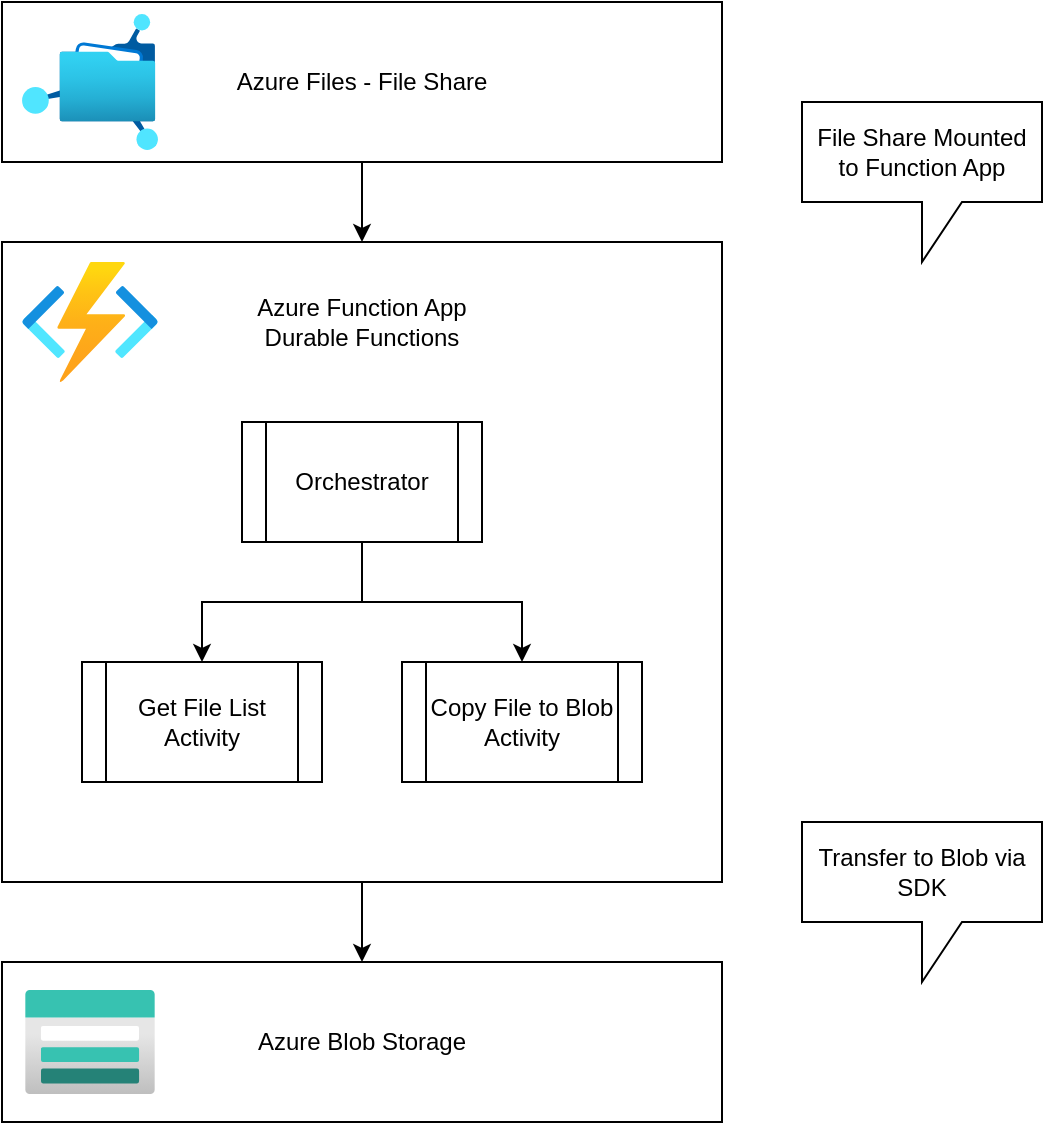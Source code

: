 <mxfile version="21.6.8" type="device" pages="2">
  <diagram name="Page-1" id="AWbJpqomYKnPOYjzQixg">
    <mxGraphModel dx="1134" dy="837" grid="1" gridSize="10" guides="1" tooltips="1" connect="1" arrows="1" fold="1" page="1" pageScale="1" pageWidth="1100" pageHeight="850" background="#ffffff" math="0" shadow="0">
      <root>
        <mxCell id="0" />
        <mxCell id="1" parent="0" />
        <mxCell id="6RpEI1J2uo9TlpoT2ufe-17" style="edgeStyle=orthogonalEdgeStyle;rounded=0;orthogonalLoop=1;jettySize=auto;html=1;" edge="1" parent="1" source="6RpEI1J2uo9TlpoT2ufe-16" target="6RpEI1J2uo9TlpoT2ufe-15">
          <mxGeometry relative="1" as="geometry" />
        </mxCell>
        <mxCell id="6RpEI1J2uo9TlpoT2ufe-16" value="Azure Files - File Share" style="rounded=0;whiteSpace=wrap;html=1;verticalAlign=middle;" vertex="1" parent="1">
          <mxGeometry x="320" y="200" width="360" height="80" as="geometry" />
        </mxCell>
        <mxCell id="6RpEI1J2uo9TlpoT2ufe-14" value="Azure Blob Storage" style="rounded=0;whiteSpace=wrap;html=1;verticalAlign=middle;" vertex="1" parent="1">
          <mxGeometry x="320" y="680" width="360" height="80" as="geometry" />
        </mxCell>
        <mxCell id="6RpEI1J2uo9TlpoT2ufe-18" style="edgeStyle=orthogonalEdgeStyle;rounded=0;orthogonalLoop=1;jettySize=auto;html=1;entryX=0.5;entryY=0;entryDx=0;entryDy=0;" edge="1" parent="1" source="6RpEI1J2uo9TlpoT2ufe-12" target="6RpEI1J2uo9TlpoT2ufe-14">
          <mxGeometry relative="1" as="geometry" />
        </mxCell>
        <mxCell id="6RpEI1J2uo9TlpoT2ufe-12" value="" style="rounded=0;whiteSpace=wrap;html=1;verticalAlign=top;" vertex="1" parent="1">
          <mxGeometry x="320" y="320" width="360" height="320" as="geometry" />
        </mxCell>
        <mxCell id="6RpEI1J2uo9TlpoT2ufe-1" value="" style="image;aspect=fixed;html=1;points=[];align=center;fontSize=12;image=img/lib/azure2/storage/Azure_Fileshare.svg;" vertex="1" parent="1">
          <mxGeometry x="330" y="206" width="68" height="68" as="geometry" />
        </mxCell>
        <mxCell id="6RpEI1J2uo9TlpoT2ufe-5" value="" style="image;aspect=fixed;html=1;points=[];align=center;fontSize=12;image=img/lib/azure2/compute/Function_Apps.svg;" vertex="1" parent="1">
          <mxGeometry x="330" y="330" width="68" height="60" as="geometry" />
        </mxCell>
        <mxCell id="6RpEI1J2uo9TlpoT2ufe-10" style="edgeStyle=orthogonalEdgeStyle;rounded=0;orthogonalLoop=1;jettySize=auto;html=1;entryX=0.5;entryY=0;entryDx=0;entryDy=0;" edge="1" parent="1" source="6RpEI1J2uo9TlpoT2ufe-7" target="6RpEI1J2uo9TlpoT2ufe-9">
          <mxGeometry relative="1" as="geometry" />
        </mxCell>
        <mxCell id="6RpEI1J2uo9TlpoT2ufe-11" style="edgeStyle=orthogonalEdgeStyle;rounded=0;orthogonalLoop=1;jettySize=auto;html=1;entryX=0.5;entryY=0;entryDx=0;entryDy=0;" edge="1" parent="1" source="6RpEI1J2uo9TlpoT2ufe-7" target="6RpEI1J2uo9TlpoT2ufe-8">
          <mxGeometry relative="1" as="geometry" />
        </mxCell>
        <mxCell id="6RpEI1J2uo9TlpoT2ufe-7" value="Orchestrator" style="shape=process;whiteSpace=wrap;html=1;backgroundOutline=1;" vertex="1" parent="1">
          <mxGeometry x="440" y="410" width="120" height="60" as="geometry" />
        </mxCell>
        <mxCell id="6RpEI1J2uo9TlpoT2ufe-8" value="Copy File to Blob Activity" style="shape=process;whiteSpace=wrap;html=1;backgroundOutline=1;" vertex="1" parent="1">
          <mxGeometry x="520" y="530" width="120" height="60" as="geometry" />
        </mxCell>
        <mxCell id="6RpEI1J2uo9TlpoT2ufe-9" value="Get File List Activity" style="shape=process;whiteSpace=wrap;html=1;backgroundOutline=1;" vertex="1" parent="1">
          <mxGeometry x="360" y="530" width="120" height="60" as="geometry" />
        </mxCell>
        <mxCell id="6RpEI1J2uo9TlpoT2ufe-13" value="" style="image;aspect=fixed;html=1;points=[];align=center;fontSize=12;image=img/lib/azure2/storage/Storage_Accounts.svg;" vertex="1" parent="1">
          <mxGeometry x="331.5" y="694" width="65" height="52" as="geometry" />
        </mxCell>
        <mxCell id="6RpEI1J2uo9TlpoT2ufe-15" value="Azure Function App&lt;br&gt;Durable Functions" style="rounded=0;whiteSpace=wrap;html=1;verticalAlign=middle;fillColor=none;strokeColor=none;" vertex="1" parent="1">
          <mxGeometry x="440" y="320" width="120" height="80" as="geometry" />
        </mxCell>
        <mxCell id="6RpEI1J2uo9TlpoT2ufe-20" value="File Share Mounted to Function App" style="shape=callout;whiteSpace=wrap;html=1;perimeter=calloutPerimeter;" vertex="1" parent="1">
          <mxGeometry x="720" y="250" width="120" height="80" as="geometry" />
        </mxCell>
        <mxCell id="6RpEI1J2uo9TlpoT2ufe-21" value="Transfer to Blob via SDK" style="shape=callout;whiteSpace=wrap;html=1;perimeter=calloutPerimeter;" vertex="1" parent="1">
          <mxGeometry x="720" y="610" width="120" height="80" as="geometry" />
        </mxCell>
      </root>
    </mxGraphModel>
  </diagram>
  <diagram id="E0Zufc204nMy5J9lNzUh" name="Page-2">
    <mxGraphModel dx="1134" dy="837" grid="1" gridSize="10" guides="1" tooltips="1" connect="1" arrows="1" fold="1" page="1" pageScale="1" pageWidth="1100" pageHeight="850" background="#ffffff" math="0" shadow="0">
      <root>
        <mxCell id="0" />
        <mxCell id="1" parent="0" />
        <mxCell id="Wq1fBwuWc6dFSo13xCvQ-10" value="" style="rounded=1;whiteSpace=wrap;html=1;fillColor=none;" vertex="1" parent="1">
          <mxGeometry x="728.5" y="80" width="200" height="360" as="geometry" />
        </mxCell>
        <mxCell id="Wq1fBwuWc6dFSo13xCvQ-8" value="" style="rounded=1;whiteSpace=wrap;html=1;fillColor=none;" vertex="1" parent="1">
          <mxGeometry x="448.5" y="80" width="200" height="360" as="geometry" />
        </mxCell>
        <mxCell id="Wq1fBwuWc6dFSo13xCvQ-1" value="store4020" style="image;aspect=fixed;html=1;points=[];align=center;fontSize=12;image=img/lib/azure2/storage/Storage_Accounts.svg;" vertex="1" parent="1">
          <mxGeometry x="238.5" y="332" width="65" height="52" as="geometry" />
        </mxCell>
        <mxCell id="Wq1fBwuWc6dFSo13xCvQ-2" value="ins4020" style="image;aspect=fixed;html=1;points=[];align=center;fontSize=12;image=img/lib/azure2/devops/Application_Insights.svg;" vertex="1" parent="1">
          <mxGeometry x="806.5" y="117" width="44" height="63" as="geometry" />
        </mxCell>
        <mxCell id="Wq1fBwuWc6dFSo13xCvQ-3" value="log4020" style="image;aspect=fixed;html=1;points=[];align=center;fontSize=12;image=img/lib/azure2/analytics/Log_Analytics_Workspaces.svg;" vertex="1" parent="1">
          <mxGeometry x="796.5" y="326" width="64" height="64" as="geometry" />
        </mxCell>
        <mxCell id="Wq1fBwuWc6dFSo13xCvQ-4" value="ASP-20230912RG01-858e" style="image;aspect=fixed;html=1;points=[];align=center;fontSize=12;image=img/lib/azure2/app_services/App_Service_Plans.svg;" vertex="1" parent="1">
          <mxGeometry x="517.5" y="320" width="64" height="64" as="geometry" />
        </mxCell>
        <mxCell id="Wq1fBwuWc6dFSo13xCvQ-5" value="func4020" style="image;aspect=fixed;html=1;points=[];align=center;fontSize=12;image=img/lib/azure2/compute/Function_Apps.svg;" vertex="1" parent="1">
          <mxGeometry x="513.5" y="120" width="68" height="60" as="geometry" />
        </mxCell>
        <mxCell id="Wq1fBwuWc6dFSo13xCvQ-6" value="share01" style="image;aspect=fixed;html=1;points=[];align=center;fontSize=12;image=img/lib/azure2/storage/Azure_Fileshare.svg;" vertex="1" parent="1">
          <mxGeometry x="234" y="120" width="68" height="68" as="geometry" />
        </mxCell>
        <mxCell id="Wq1fBwuWc6dFSo13xCvQ-7" value="container01" style="verticalLabelPosition=bottom;html=1;verticalAlign=top;align=center;strokeColor=none;fillColor=#00BEF2;shape=mxgraph.azure.storage_blob;" vertex="1" parent="1">
          <mxGeometry x="246" y="237.5" width="50" height="45" as="geometry" />
        </mxCell>
        <mxCell id="Wq1fBwuWc6dFSo13xCvQ-9" value="" style="rounded=1;whiteSpace=wrap;html=1;fillColor=none;" vertex="1" parent="1">
          <mxGeometry x="171" y="80" width="200" height="360" as="geometry" />
        </mxCell>
        <mxCell id="Wq1fBwuWc6dFSo13xCvQ-11" value="Actor" style="shape=umlActor;verticalLabelPosition=bottom;verticalAlign=top;html=1;outlineConnect=0;" vertex="1" parent="1">
          <mxGeometry x="40" y="124" width="30" height="60" as="geometry" />
        </mxCell>
        <mxCell id="Wq1fBwuWc6dFSo13xCvQ-12" value="A" style="endArrow=classic;html=1;rounded=0;entryX=0.195;entryY=0.194;entryDx=0;entryDy=0;entryPerimeter=0;" edge="1" parent="1" target="Wq1fBwuWc6dFSo13xCvQ-9">
          <mxGeometry width="50" height="50" relative="1" as="geometry">
            <mxPoint x="90" y="150" as="sourcePoint" />
            <mxPoint x="140" y="100" as="targetPoint" />
          </mxGeometry>
        </mxCell>
        <mxCell id="Wq1fBwuWc6dFSo13xCvQ-13" value="" style="endArrow=classic;html=1;rounded=0;entryX=0.208;entryY=0.167;entryDx=0;entryDy=0;entryPerimeter=0;" edge="1" parent="1">
          <mxGeometry width="50" height="50" relative="1" as="geometry">
            <mxPoint x="320" y="148" as="sourcePoint" />
            <mxPoint x="490.1" y="148.12" as="targetPoint" />
          </mxGeometry>
        </mxCell>
        <mxCell id="Wq1fBwuWc6dFSo13xCvQ-16" value="B" style="edgeLabel;html=1;align=center;verticalAlign=middle;resizable=0;points=[];" vertex="1" connectable="0" parent="Wq1fBwuWc6dFSo13xCvQ-13">
          <mxGeometry x="0.34" y="2" relative="1" as="geometry">
            <mxPoint as="offset" />
          </mxGeometry>
        </mxCell>
        <mxCell id="Wq1fBwuWc6dFSo13xCvQ-14" value="C" style="endArrow=classic;html=1;rounded=0;exitX=0.208;exitY=0.25;exitDx=0;exitDy=0;exitPerimeter=0;entryX=0.695;entryY=0.472;entryDx=0;entryDy=0;entryPerimeter=0;" edge="1" parent="1" source="Wq1fBwuWc6dFSo13xCvQ-8" target="Wq1fBwuWc6dFSo13xCvQ-9">
          <mxGeometry width="50" height="50" relative="1" as="geometry">
            <mxPoint x="540" y="540" as="sourcePoint" />
            <mxPoint x="410" y="490" as="targetPoint" />
          </mxGeometry>
        </mxCell>
      </root>
    </mxGraphModel>
  </diagram>
</mxfile>
